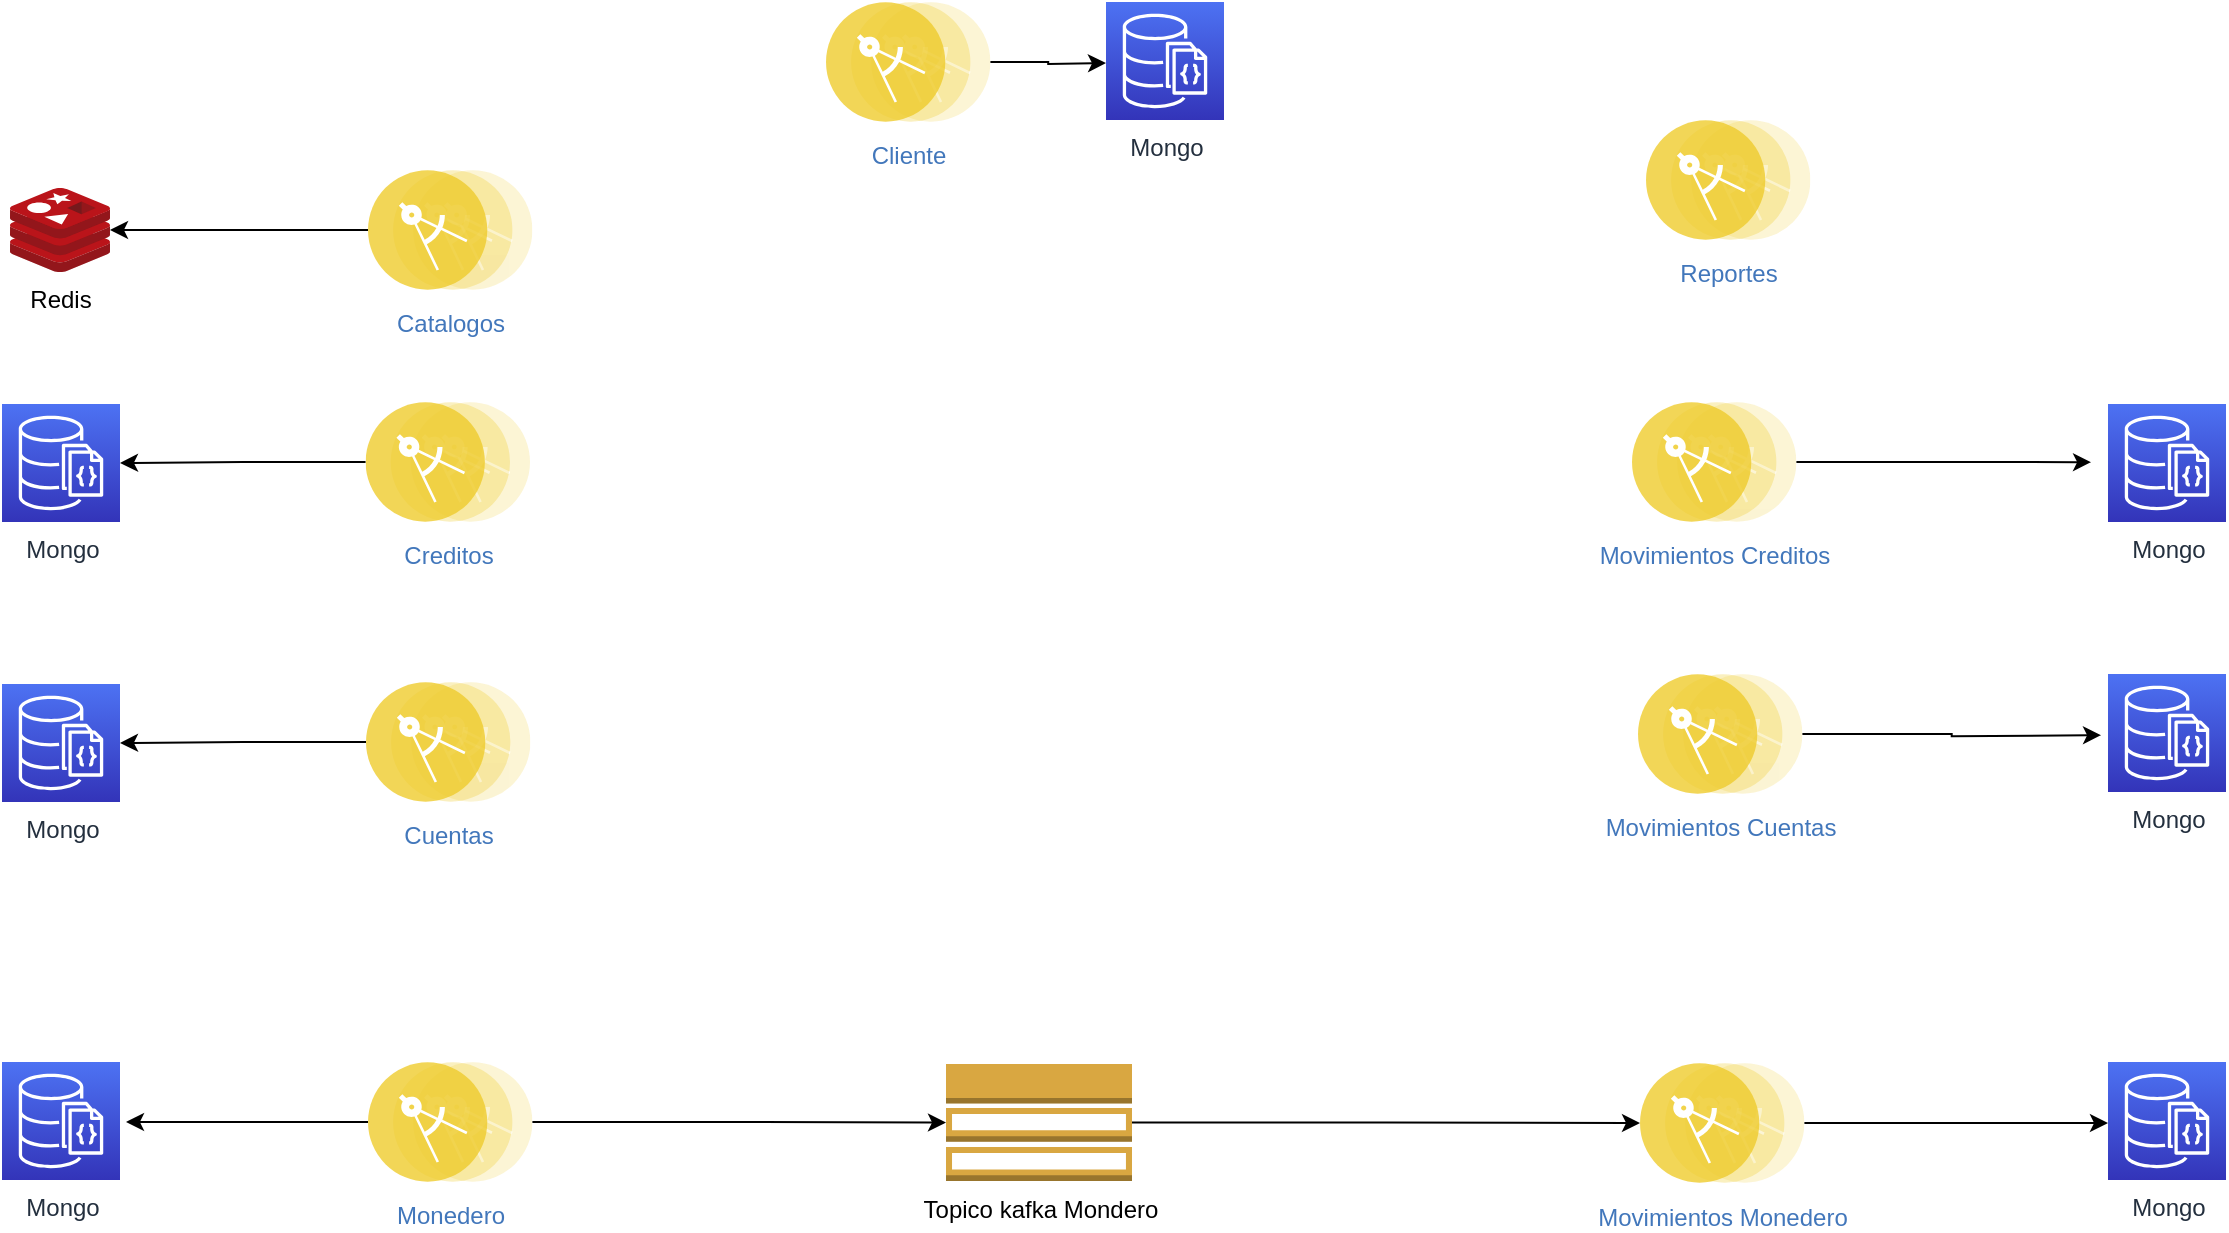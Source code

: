 <mxfile version="15.9.4" type="device"><diagram id="kA9-Q3dXgHenCl6kw00m" name="Page-1"><mxGraphModel dx="1021" dy="529" grid="1" gridSize="10" guides="1" tooltips="1" connect="1" arrows="1" fold="1" page="1" pageScale="1" pageWidth="827" pageHeight="1169" math="0" shadow="0"><root><mxCell id="0"/><mxCell id="1" parent="0"/><mxCell id="dWA4siCQHWQ7fWkAz1Ts-11" style="edgeStyle=orthogonalEdgeStyle;rounded=0;orthogonalLoop=1;jettySize=auto;html=1;entryX=1;entryY=0.5;entryDx=0;entryDy=0;entryPerimeter=0;" edge="1" parent="1" source="dWA4siCQHWQ7fWkAz1Ts-1" target="dWA4siCQHWQ7fWkAz1Ts-43"><mxGeometry relative="1" as="geometry"><mxPoint x="100" y="300" as="targetPoint"/></mxGeometry></mxCell><mxCell id="dWA4siCQHWQ7fWkAz1Ts-1" value="Creditos" style="aspect=fixed;perimeter=ellipsePerimeter;html=1;align=center;shadow=0;dashed=0;fontColor=#4277BB;labelBackgroundColor=#ffffff;fontSize=12;spacingTop=3;image;image=img/lib/ibm/applications/microservice.svg;" vertex="1" parent="1"><mxGeometry x="209.8" y="270" width="82.2" height="60" as="geometry"/></mxCell><mxCell id="dWA4siCQHWQ7fWkAz1Ts-15" style="edgeStyle=orthogonalEdgeStyle;rounded=0;orthogonalLoop=1;jettySize=auto;html=1;entryX=0;entryY=0.75;entryDx=0;entryDy=0;" edge="1" parent="1" source="dWA4siCQHWQ7fWkAz1Ts-2"><mxGeometry relative="1" as="geometry"><mxPoint x="1072.519" y="300.093" as="targetPoint"/></mxGeometry></mxCell><mxCell id="dWA4siCQHWQ7fWkAz1Ts-2" value="Movimientos Creditos" style="aspect=fixed;perimeter=ellipsePerimeter;html=1;align=center;shadow=0;dashed=0;fontColor=#4277BB;labelBackgroundColor=#ffffff;fontSize=12;spacingTop=3;image;image=img/lib/ibm/applications/microservice.svg;" vertex="1" parent="1"><mxGeometry x="843" y="270" width="82.2" height="60" as="geometry"/></mxCell><mxCell id="dWA4siCQHWQ7fWkAz1Ts-30" style="edgeStyle=orthogonalEdgeStyle;rounded=0;orthogonalLoop=1;jettySize=auto;html=1;exitX=1;exitY=0.5;exitDx=0;exitDy=0;entryX=0;entryY=0.5;entryDx=0;entryDy=0;" edge="1" parent="1" source="dWA4siCQHWQ7fWkAz1Ts-7"><mxGeometry relative="1" as="geometry"><mxPoint x="580" y="100.5" as="targetPoint"/></mxGeometry></mxCell><mxCell id="dWA4siCQHWQ7fWkAz1Ts-7" value="Cliente" style="aspect=fixed;perimeter=ellipsePerimeter;html=1;align=center;shadow=0;dashed=0;fontColor=#4277BB;labelBackgroundColor=#ffffff;fontSize=12;spacingTop=3;image;image=img/lib/ibm/applications/microservice.svg;" vertex="1" parent="1"><mxGeometry x="440" y="70" width="82.2" height="60" as="geometry"/></mxCell><mxCell id="dWA4siCQHWQ7fWkAz1Ts-29" style="edgeStyle=orthogonalEdgeStyle;rounded=0;orthogonalLoop=1;jettySize=auto;html=1;entryX=0;entryY=0.75;entryDx=0;entryDy=0;" edge="1" parent="1" source="dWA4siCQHWQ7fWkAz1Ts-8"><mxGeometry relative="1" as="geometry"><mxPoint x="1077.519" y="436.593" as="targetPoint"/></mxGeometry></mxCell><mxCell id="dWA4siCQHWQ7fWkAz1Ts-8" value="Movimientos Cuentas" style="aspect=fixed;perimeter=ellipsePerimeter;html=1;align=center;shadow=0;dashed=0;fontColor=#4277BB;labelBackgroundColor=#ffffff;fontSize=12;spacingTop=3;image;image=img/lib/ibm/applications/microservice.svg;" vertex="1" parent="1"><mxGeometry x="846" y="406" width="82.2" height="60" as="geometry"/></mxCell><mxCell id="dWA4siCQHWQ7fWkAz1Ts-13" style="edgeStyle=orthogonalEdgeStyle;rounded=0;orthogonalLoop=1;jettySize=auto;html=1;entryX=1;entryY=0.5;entryDx=0;entryDy=0;entryPerimeter=0;" edge="1" parent="1" source="dWA4siCQHWQ7fWkAz1Ts-9" target="dWA4siCQHWQ7fWkAz1Ts-44"><mxGeometry relative="1" as="geometry"><mxPoint x="90" y="439" as="targetPoint"/></mxGeometry></mxCell><mxCell id="dWA4siCQHWQ7fWkAz1Ts-9" value="Cuentas" style="aspect=fixed;perimeter=ellipsePerimeter;html=1;align=center;shadow=0;dashed=0;fontColor=#4277BB;labelBackgroundColor=#ffffff;fontSize=12;spacingTop=3;image;image=img/lib/ibm/applications/microservice.svg;" vertex="1" parent="1"><mxGeometry x="210" y="410" width="82.2" height="60" as="geometry"/></mxCell><mxCell id="dWA4siCQHWQ7fWkAz1Ts-24" style="edgeStyle=orthogonalEdgeStyle;rounded=0;orthogonalLoop=1;jettySize=auto;html=1;" edge="1" parent="1" source="dWA4siCQHWQ7fWkAz1Ts-21"><mxGeometry relative="1" as="geometry"><mxPoint x="90" y="630" as="targetPoint"/></mxGeometry></mxCell><mxCell id="dWA4siCQHWQ7fWkAz1Ts-33" style="edgeStyle=orthogonalEdgeStyle;rounded=0;orthogonalLoop=1;jettySize=auto;html=1;" edge="1" parent="1" source="dWA4siCQHWQ7fWkAz1Ts-21" target="dWA4siCQHWQ7fWkAz1Ts-32"><mxGeometry relative="1" as="geometry"/></mxCell><mxCell id="dWA4siCQHWQ7fWkAz1Ts-21" value="Monedero" style="aspect=fixed;perimeter=ellipsePerimeter;html=1;align=center;shadow=0;dashed=0;fontColor=#4277BB;labelBackgroundColor=#ffffff;fontSize=12;spacingTop=3;image;image=img/lib/ibm/applications/microservice.svg;" vertex="1" parent="1"><mxGeometry x="211" y="600" width="82.2" height="60" as="geometry"/></mxCell><mxCell id="dWA4siCQHWQ7fWkAz1Ts-27" style="edgeStyle=orthogonalEdgeStyle;rounded=0;orthogonalLoop=1;jettySize=auto;html=1;exitX=1;exitY=0.5;exitDx=0;exitDy=0;entryX=0;entryY=0.5;entryDx=0;entryDy=0;" edge="1" parent="1" source="dWA4siCQHWQ7fWkAz1Ts-22"><mxGeometry relative="1" as="geometry"><mxPoint x="1081" y="630.5" as="targetPoint"/></mxGeometry></mxCell><mxCell id="dWA4siCQHWQ7fWkAz1Ts-22" value="Movimientos Monedero" style="aspect=fixed;perimeter=ellipsePerimeter;html=1;align=center;shadow=0;dashed=0;fontColor=#4277BB;labelBackgroundColor=#ffffff;fontSize=12;spacingTop=3;image;image=img/lib/ibm/applications/microservice.svg;" vertex="1" parent="1"><mxGeometry x="847" y="600.5" width="82.2" height="60" as="geometry"/></mxCell><mxCell id="dWA4siCQHWQ7fWkAz1Ts-35" style="edgeStyle=orthogonalEdgeStyle;rounded=0;orthogonalLoop=1;jettySize=auto;html=1;entryX=0;entryY=0.5;entryDx=0;entryDy=0;" edge="1" parent="1" source="dWA4siCQHWQ7fWkAz1Ts-32" target="dWA4siCQHWQ7fWkAz1Ts-22"><mxGeometry relative="1" as="geometry"/></mxCell><mxCell id="dWA4siCQHWQ7fWkAz1Ts-32" value="Topico kafka Mondero" style="outlineConnect=0;dashed=0;verticalLabelPosition=bottom;verticalAlign=top;align=center;html=1;shape=mxgraph.aws3.topic_2;fillColor=#D9A741;gradientColor=none;" vertex="1" parent="1"><mxGeometry x="500" y="601" width="93" height="58.5" as="geometry"/></mxCell><mxCell id="dWA4siCQHWQ7fWkAz1Ts-52" style="edgeStyle=orthogonalEdgeStyle;rounded=0;orthogonalLoop=1;jettySize=auto;html=1;" edge="1" parent="1" source="dWA4siCQHWQ7fWkAz1Ts-36" target="dWA4siCQHWQ7fWkAz1Ts-40"><mxGeometry relative="1" as="geometry"/></mxCell><mxCell id="dWA4siCQHWQ7fWkAz1Ts-36" value="Catalogos" style="aspect=fixed;perimeter=ellipsePerimeter;html=1;align=center;shadow=0;dashed=0;fontColor=#4277BB;labelBackgroundColor=#ffffff;fontSize=12;spacingTop=3;image;image=img/lib/ibm/applications/microservice.svg;" vertex="1" parent="1"><mxGeometry x="211" y="154" width="82.2" height="60" as="geometry"/></mxCell><mxCell id="dWA4siCQHWQ7fWkAz1Ts-40" value="Redis" style="sketch=0;aspect=fixed;html=1;points=[];align=center;image;fontSize=12;image=img/lib/mscae/Cache_Redis_Product.svg;" vertex="1" parent="1"><mxGeometry x="32" y="163" width="50" height="42" as="geometry"/></mxCell><mxCell id="dWA4siCQHWQ7fWkAz1Ts-43" value="Mongo" style="sketch=0;points=[[0,0,0],[0.25,0,0],[0.5,0,0],[0.75,0,0],[1,0,0],[0,1,0],[0.25,1,0],[0.5,1,0],[0.75,1,0],[1,1,0],[0,0.25,0],[0,0.5,0],[0,0.75,0],[1,0.25,0],[1,0.5,0],[1,0.75,0]];outlineConnect=0;fontColor=#232F3E;gradientColor=#4D72F3;gradientDirection=north;fillColor=#3334B9;strokeColor=#ffffff;dashed=0;verticalLabelPosition=bottom;verticalAlign=top;align=center;html=1;fontSize=12;fontStyle=0;aspect=fixed;shape=mxgraph.aws4.resourceIcon;resIcon=mxgraph.aws4.documentdb_with_mongodb_compatibility;" vertex="1" parent="1"><mxGeometry x="28" y="271" width="59" height="59" as="geometry"/></mxCell><mxCell id="dWA4siCQHWQ7fWkAz1Ts-44" value="Mongo" style="sketch=0;points=[[0,0,0],[0.25,0,0],[0.5,0,0],[0.75,0,0],[1,0,0],[0,1,0],[0.25,1,0],[0.5,1,0],[0.75,1,0],[1,1,0],[0,0.25,0],[0,0.5,0],[0,0.75,0],[1,0.25,0],[1,0.5,0],[1,0.75,0]];outlineConnect=0;fontColor=#232F3E;gradientColor=#4D72F3;gradientDirection=north;fillColor=#3334B9;strokeColor=#ffffff;dashed=0;verticalLabelPosition=bottom;verticalAlign=top;align=center;html=1;fontSize=12;fontStyle=0;aspect=fixed;shape=mxgraph.aws4.resourceIcon;resIcon=mxgraph.aws4.documentdb_with_mongodb_compatibility;" vertex="1" parent="1"><mxGeometry x="28" y="411" width="59" height="59" as="geometry"/></mxCell><mxCell id="dWA4siCQHWQ7fWkAz1Ts-46" value="Mongo" style="sketch=0;points=[[0,0,0],[0.25,0,0],[0.5,0,0],[0.75,0,0],[1,0,0],[0,1,0],[0.25,1,0],[0.5,1,0],[0.75,1,0],[1,1,0],[0,0.25,0],[0,0.5,0],[0,0.75,0],[1,0.25,0],[1,0.5,0],[1,0.75,0]];outlineConnect=0;fontColor=#232F3E;gradientColor=#4D72F3;gradientDirection=north;fillColor=#3334B9;strokeColor=#ffffff;dashed=0;verticalLabelPosition=bottom;verticalAlign=top;align=center;html=1;fontSize=12;fontStyle=0;aspect=fixed;shape=mxgraph.aws4.resourceIcon;resIcon=mxgraph.aws4.documentdb_with_mongodb_compatibility;" vertex="1" parent="1"><mxGeometry x="28" y="600" width="59" height="59" as="geometry"/></mxCell><mxCell id="dWA4siCQHWQ7fWkAz1Ts-47" value="Mongo" style="sketch=0;points=[[0,0,0],[0.25,0,0],[0.5,0,0],[0.75,0,0],[1,0,0],[0,1,0],[0.25,1,0],[0.5,1,0],[0.75,1,0],[1,1,0],[0,0.25,0],[0,0.5,0],[0,0.75,0],[1,0.25,0],[1,0.5,0],[1,0.75,0]];outlineConnect=0;fontColor=#232F3E;gradientColor=#4D72F3;gradientDirection=north;fillColor=#3334B9;strokeColor=#ffffff;dashed=0;verticalLabelPosition=bottom;verticalAlign=top;align=center;html=1;fontSize=12;fontStyle=0;aspect=fixed;shape=mxgraph.aws4.resourceIcon;resIcon=mxgraph.aws4.documentdb_with_mongodb_compatibility;" vertex="1" parent="1"><mxGeometry x="580" y="70" width="59" height="59" as="geometry"/></mxCell><mxCell id="dWA4siCQHWQ7fWkAz1Ts-48" value="Mongo" style="sketch=0;points=[[0,0,0],[0.25,0,0],[0.5,0,0],[0.75,0,0],[1,0,0],[0,1,0],[0.25,1,0],[0.5,1,0],[0.75,1,0],[1,1,0],[0,0.25,0],[0,0.5,0],[0,0.75,0],[1,0.25,0],[1,0.5,0],[1,0.75,0]];outlineConnect=0;fontColor=#232F3E;gradientColor=#4D72F3;gradientDirection=north;fillColor=#3334B9;strokeColor=#ffffff;dashed=0;verticalLabelPosition=bottom;verticalAlign=top;align=center;html=1;fontSize=12;fontStyle=0;aspect=fixed;shape=mxgraph.aws4.resourceIcon;resIcon=mxgraph.aws4.documentdb_with_mongodb_compatibility;" vertex="1" parent="1"><mxGeometry x="1081" y="271" width="59" height="59" as="geometry"/></mxCell><mxCell id="dWA4siCQHWQ7fWkAz1Ts-49" value="Mongo" style="sketch=0;points=[[0,0,0],[0.25,0,0],[0.5,0,0],[0.75,0,0],[1,0,0],[0,1,0],[0.25,1,0],[0.5,1,0],[0.75,1,0],[1,1,0],[0,0.25,0],[0,0.5,0],[0,0.75,0],[1,0.25,0],[1,0.5,0],[1,0.75,0]];outlineConnect=0;fontColor=#232F3E;gradientColor=#4D72F3;gradientDirection=north;fillColor=#3334B9;strokeColor=#ffffff;dashed=0;verticalLabelPosition=bottom;verticalAlign=top;align=center;html=1;fontSize=12;fontStyle=0;aspect=fixed;shape=mxgraph.aws4.resourceIcon;resIcon=mxgraph.aws4.documentdb_with_mongodb_compatibility;" vertex="1" parent="1"><mxGeometry x="1081" y="406" width="59" height="59" as="geometry"/></mxCell><mxCell id="dWA4siCQHWQ7fWkAz1Ts-50" value="Mongo" style="sketch=0;points=[[0,0,0],[0.25,0,0],[0.5,0,0],[0.75,0,0],[1,0,0],[0,1,0],[0.25,1,0],[0.5,1,0],[0.75,1,0],[1,1,0],[0,0.25,0],[0,0.5,0],[0,0.75,0],[1,0.25,0],[1,0.5,0],[1,0.75,0]];outlineConnect=0;fontColor=#232F3E;gradientColor=#4D72F3;gradientDirection=north;fillColor=#3334B9;strokeColor=#ffffff;dashed=0;verticalLabelPosition=bottom;verticalAlign=top;align=center;html=1;fontSize=12;fontStyle=0;aspect=fixed;shape=mxgraph.aws4.resourceIcon;resIcon=mxgraph.aws4.documentdb_with_mongodb_compatibility;" vertex="1" parent="1"><mxGeometry x="1081" y="600" width="59" height="59" as="geometry"/></mxCell><mxCell id="dWA4siCQHWQ7fWkAz1Ts-51" value="Reportes" style="aspect=fixed;perimeter=ellipsePerimeter;html=1;align=center;shadow=0;dashed=0;fontColor=#4277BB;labelBackgroundColor=#ffffff;fontSize=12;spacingTop=3;image;image=img/lib/ibm/applications/microservice.svg;" vertex="1" parent="1"><mxGeometry x="850" y="129" width="82.2" height="60" as="geometry"/></mxCell></root></mxGraphModel></diagram></mxfile>